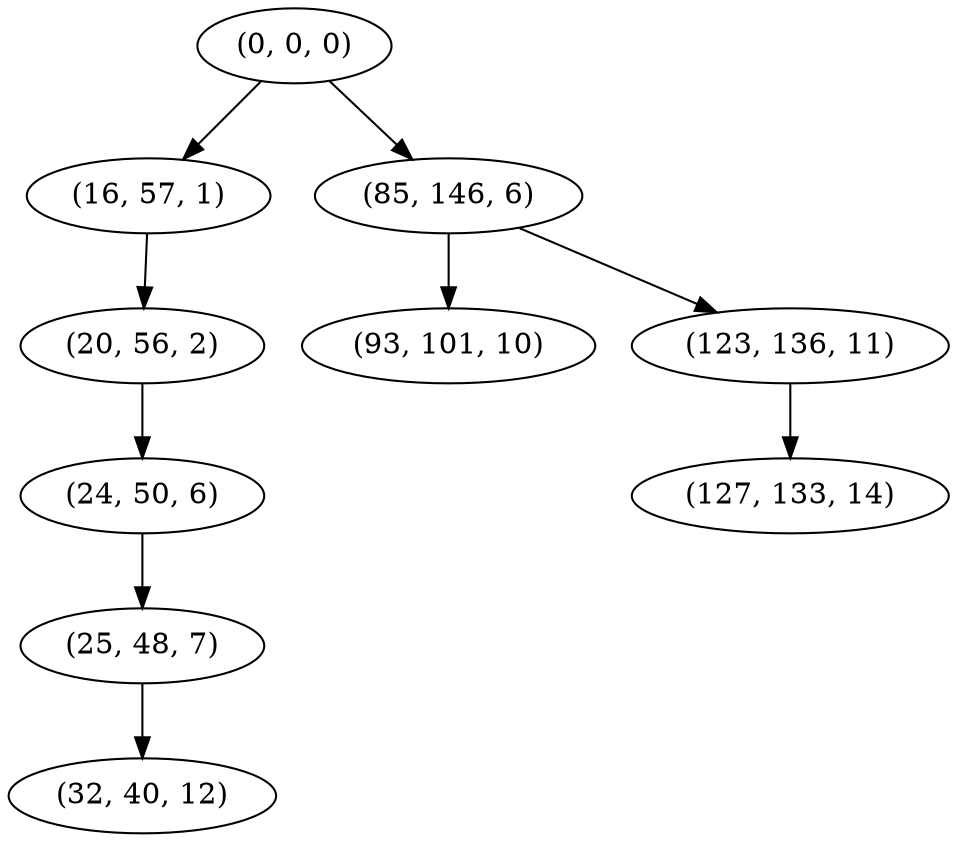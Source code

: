 digraph tree {
    "(0, 0, 0)";
    "(16, 57, 1)";
    "(20, 56, 2)";
    "(24, 50, 6)";
    "(25, 48, 7)";
    "(32, 40, 12)";
    "(85, 146, 6)";
    "(93, 101, 10)";
    "(123, 136, 11)";
    "(127, 133, 14)";
    "(0, 0, 0)" -> "(16, 57, 1)";
    "(0, 0, 0)" -> "(85, 146, 6)";
    "(16, 57, 1)" -> "(20, 56, 2)";
    "(20, 56, 2)" -> "(24, 50, 6)";
    "(24, 50, 6)" -> "(25, 48, 7)";
    "(25, 48, 7)" -> "(32, 40, 12)";
    "(85, 146, 6)" -> "(93, 101, 10)";
    "(85, 146, 6)" -> "(123, 136, 11)";
    "(123, 136, 11)" -> "(127, 133, 14)";
}
